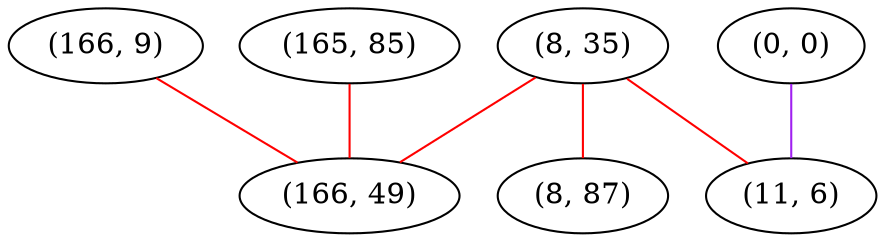graph "" {
"(8, 35)";
"(0, 0)";
"(8, 87)";
"(166, 9)";
"(165, 85)";
"(166, 49)";
"(11, 6)";
"(8, 35)" -- "(166, 49)"  [color=red, key=0, weight=1];
"(8, 35)" -- "(11, 6)"  [color=red, key=0, weight=1];
"(8, 35)" -- "(8, 87)"  [color=red, key=0, weight=1];
"(0, 0)" -- "(11, 6)"  [color=purple, key=0, weight=4];
"(166, 9)" -- "(166, 49)"  [color=red, key=0, weight=1];
"(165, 85)" -- "(166, 49)"  [color=red, key=0, weight=1];
}
